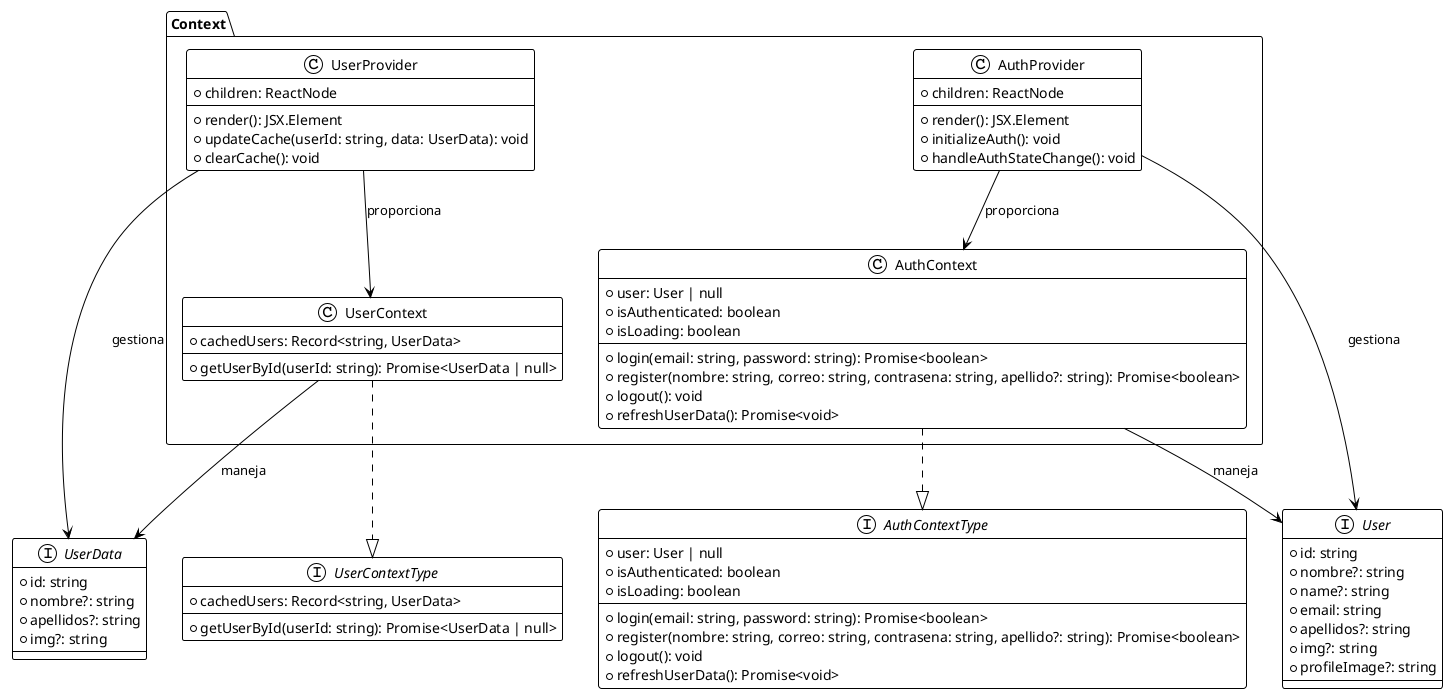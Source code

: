 @startuml Context
!theme plain
skinparam classStyle rectangle

package "Context" {
    class AuthContext {
        +user: User | null
        +isAuthenticated: boolean
        +isLoading: boolean
        +login(email: string, password: string): Promise<boolean>
        +register(nombre: string, correo: string, contrasena: string, apellido?: string): Promise<boolean>
        +logout(): void
        +refreshUserData(): Promise<void>
    }

    class UserContext {
        +cachedUsers: Record<string, UserData>
        +getUserById(userId: string): Promise<UserData | null>
    }

    class AuthProvider {
        +children: ReactNode
        +render(): JSX.Element
        +initializeAuth(): void
        +handleAuthStateChange(): void
    }

    class UserProvider {
        +children: ReactNode
        +render(): JSX.Element
        +updateCache(userId: string, data: UserData): void
        +clearCache(): void
    }
}

' Interfaces
interface User {
    +id: string
    +nombre?: string
    +name?: string
    +email: string
    +apellidos?: string
    +img?: string
    +profileImage?: string
}

interface UserData {
    +id: string
    +nombre?: string
    +apellidos?: string
    +img?: string
}

interface AuthContextType {
    +user: User | null
    +isAuthenticated: boolean
    +login(email: string, password: string): Promise<boolean>
    +register(nombre: string, correo: string, contrasena: string, apellido?: string): Promise<boolean>
    +logout(): void
    +refreshUserData(): Promise<void>
    +isLoading: boolean
}

interface UserContextType {
    +getUserById(userId: string): Promise<UserData | null>
    +cachedUsers: Record<string, UserData>
}

' Relaciones
AuthContext ..|> AuthContextType
UserContext ..|> UserContextType
AuthProvider --> AuthContext : proporciona
UserProvider --> UserContext : proporciona
AuthContext --> User : maneja
UserContext --> UserData : maneja

' Dependencias
AuthProvider --> User : gestiona
UserProvider --> UserData : gestiona

@enduml 